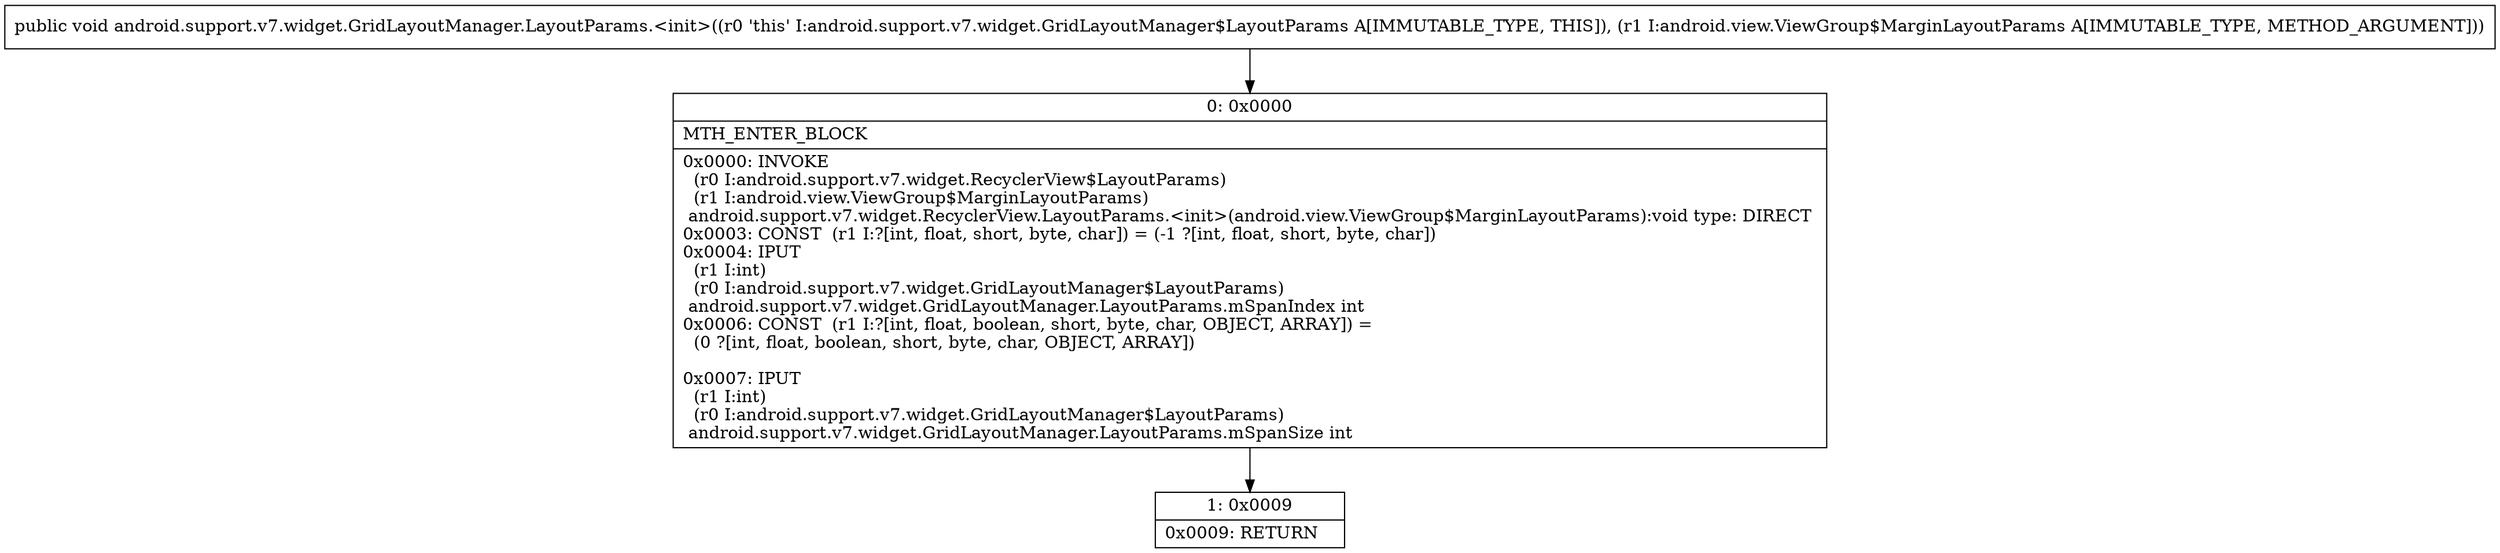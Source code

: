digraph "CFG forandroid.support.v7.widget.GridLayoutManager.LayoutParams.\<init\>(Landroid\/view\/ViewGroup$MarginLayoutParams;)V" {
Node_0 [shape=record,label="{0\:\ 0x0000|MTH_ENTER_BLOCK\l|0x0000: INVOKE  \l  (r0 I:android.support.v7.widget.RecyclerView$LayoutParams)\l  (r1 I:android.view.ViewGroup$MarginLayoutParams)\l android.support.v7.widget.RecyclerView.LayoutParams.\<init\>(android.view.ViewGroup$MarginLayoutParams):void type: DIRECT \l0x0003: CONST  (r1 I:?[int, float, short, byte, char]) = (\-1 ?[int, float, short, byte, char]) \l0x0004: IPUT  \l  (r1 I:int)\l  (r0 I:android.support.v7.widget.GridLayoutManager$LayoutParams)\l android.support.v7.widget.GridLayoutManager.LayoutParams.mSpanIndex int \l0x0006: CONST  (r1 I:?[int, float, boolean, short, byte, char, OBJECT, ARRAY]) = \l  (0 ?[int, float, boolean, short, byte, char, OBJECT, ARRAY])\l \l0x0007: IPUT  \l  (r1 I:int)\l  (r0 I:android.support.v7.widget.GridLayoutManager$LayoutParams)\l android.support.v7.widget.GridLayoutManager.LayoutParams.mSpanSize int \l}"];
Node_1 [shape=record,label="{1\:\ 0x0009|0x0009: RETURN   \l}"];
MethodNode[shape=record,label="{public void android.support.v7.widget.GridLayoutManager.LayoutParams.\<init\>((r0 'this' I:android.support.v7.widget.GridLayoutManager$LayoutParams A[IMMUTABLE_TYPE, THIS]), (r1 I:android.view.ViewGroup$MarginLayoutParams A[IMMUTABLE_TYPE, METHOD_ARGUMENT])) }"];
MethodNode -> Node_0;
Node_0 -> Node_1;
}

